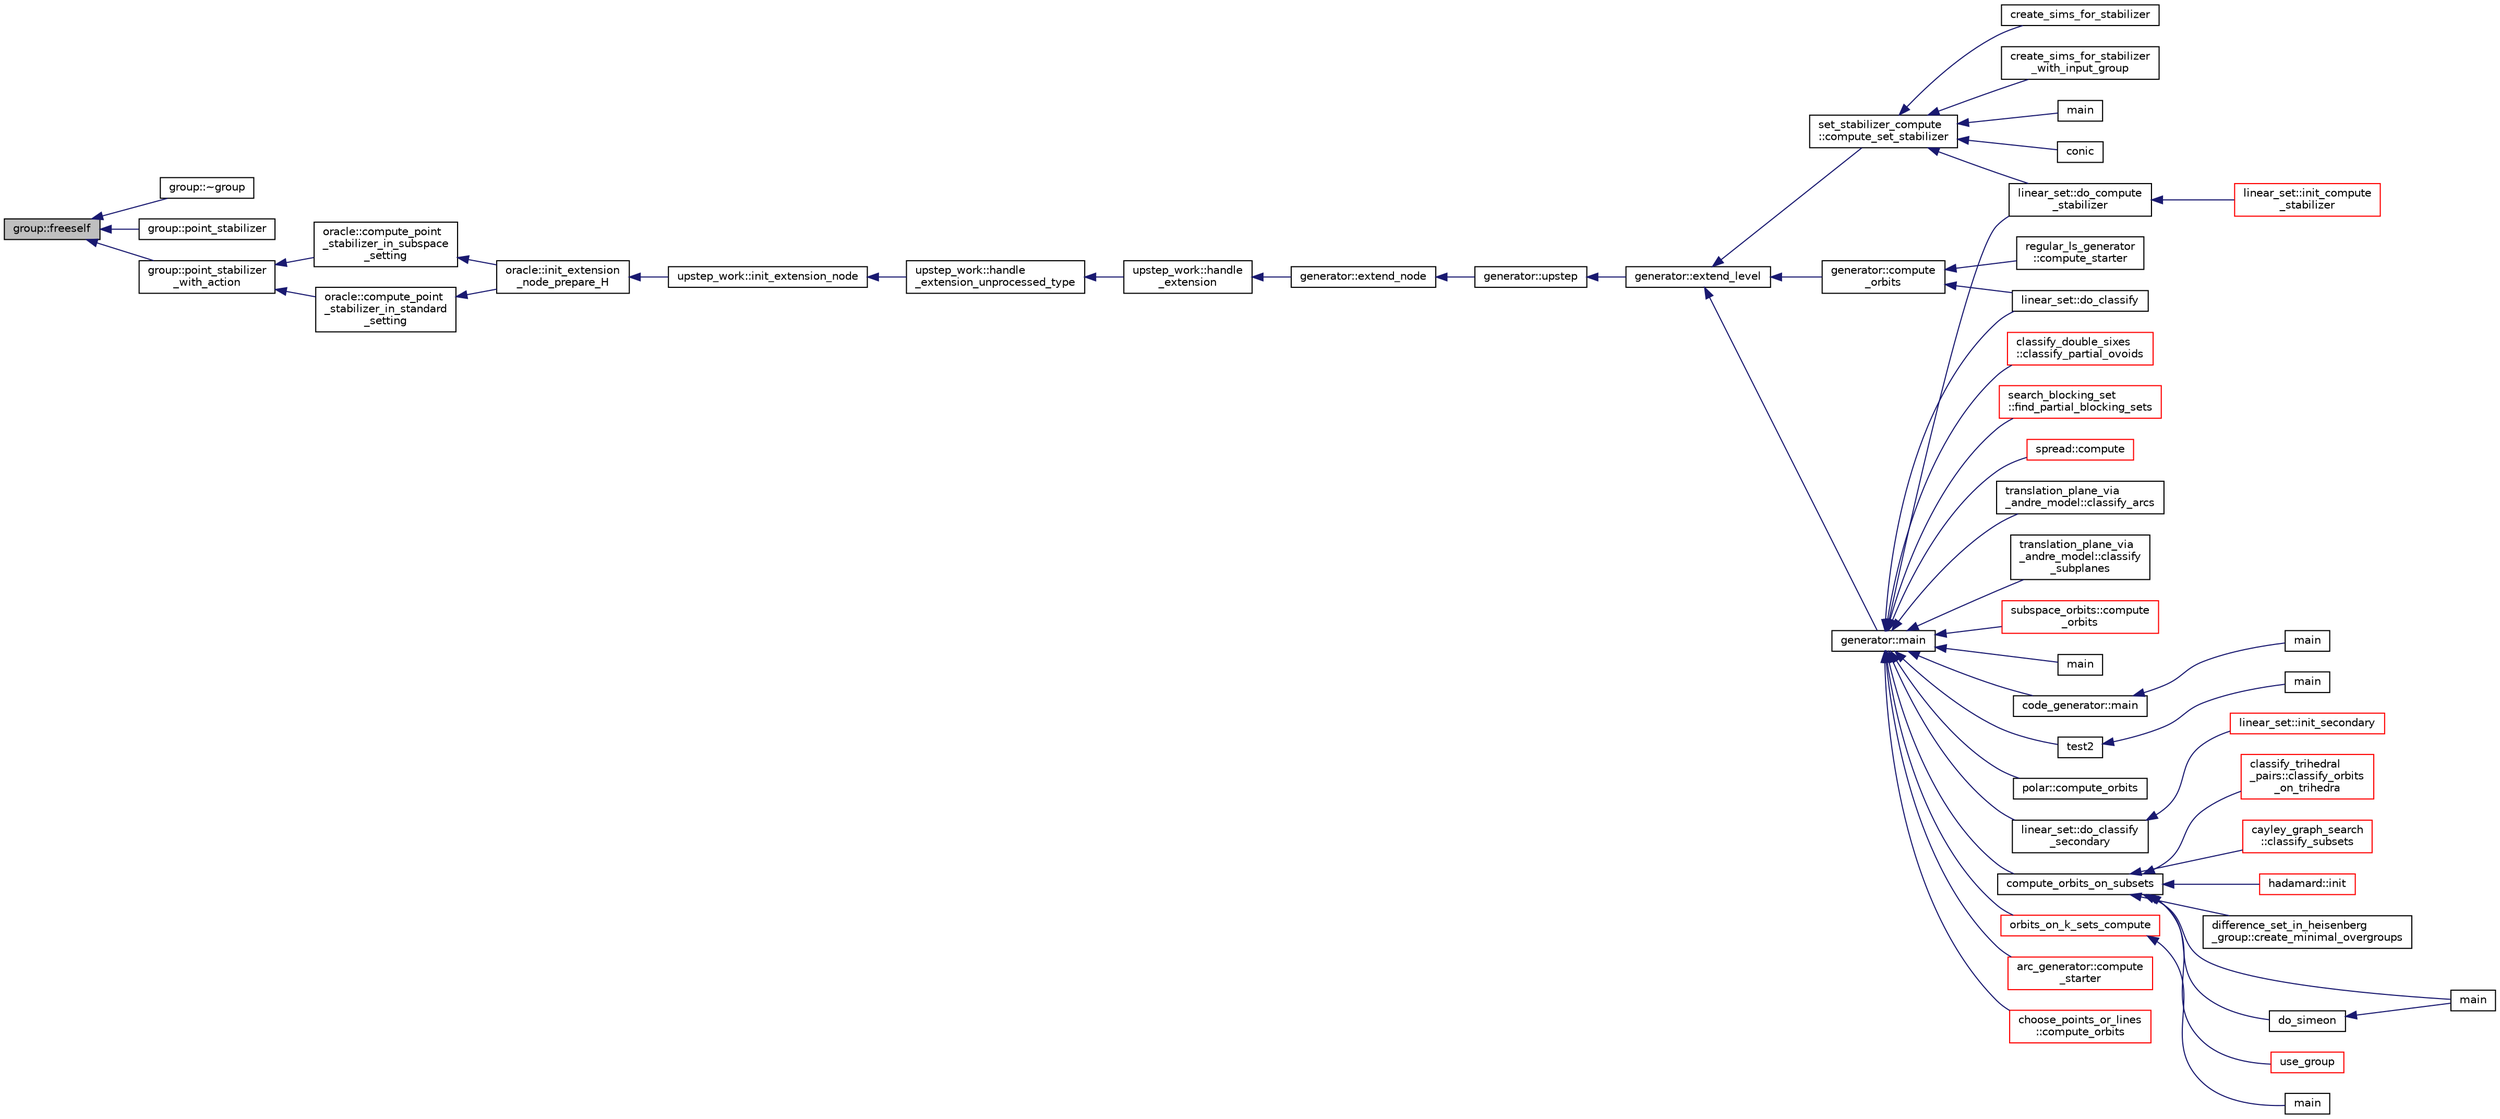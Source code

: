 digraph "group::freeself"
{
  edge [fontname="Helvetica",fontsize="10",labelfontname="Helvetica",labelfontsize="10"];
  node [fontname="Helvetica",fontsize="10",shape=record];
  rankdir="LR";
  Node547 [label="group::freeself",height=0.2,width=0.4,color="black", fillcolor="grey75", style="filled", fontcolor="black"];
  Node547 -> Node548 [dir="back",color="midnightblue",fontsize="10",style="solid",fontname="Helvetica"];
  Node548 [label="group::~group",height=0.2,width=0.4,color="black", fillcolor="white", style="filled",URL="$d1/db7/classgroup.html#a1004fae3de56db559882f3e77623f844"];
  Node547 -> Node549 [dir="back",color="midnightblue",fontsize="10",style="solid",fontname="Helvetica"];
  Node549 [label="group::point_stabilizer",height=0.2,width=0.4,color="black", fillcolor="white", style="filled",URL="$d1/db7/classgroup.html#a36f1034ef2d4a7d1e7a5aed426bd4d16"];
  Node547 -> Node550 [dir="back",color="midnightblue",fontsize="10",style="solid",fontname="Helvetica"];
  Node550 [label="group::point_stabilizer\l_with_action",height=0.2,width=0.4,color="black", fillcolor="white", style="filled",URL="$d1/db7/classgroup.html#a4bf09ea3350d11ee1e0757d0a02ac3cc"];
  Node550 -> Node551 [dir="back",color="midnightblue",fontsize="10",style="solid",fontname="Helvetica"];
  Node551 [label="oracle::compute_point\l_stabilizer_in_subspace\l_setting",height=0.2,width=0.4,color="black", fillcolor="white", style="filled",URL="$d7/da7/classoracle.html#ac88b56b30c84a4b5cd9b75869d468025"];
  Node551 -> Node552 [dir="back",color="midnightblue",fontsize="10",style="solid",fontname="Helvetica"];
  Node552 [label="oracle::init_extension\l_node_prepare_H",height=0.2,width=0.4,color="black", fillcolor="white", style="filled",URL="$d7/da7/classoracle.html#a6a121e9674bbd011685430a95dbc1b77"];
  Node552 -> Node553 [dir="back",color="midnightblue",fontsize="10",style="solid",fontname="Helvetica"];
  Node553 [label="upstep_work::init_extension_node",height=0.2,width=0.4,color="black", fillcolor="white", style="filled",URL="$d2/dd6/classupstep__work.html#ad74931a4c6dc97102d405a755433297d"];
  Node553 -> Node554 [dir="back",color="midnightblue",fontsize="10",style="solid",fontname="Helvetica"];
  Node554 [label="upstep_work::handle\l_extension_unprocessed_type",height=0.2,width=0.4,color="black", fillcolor="white", style="filled",URL="$d2/dd6/classupstep__work.html#a4687dfab87eb7d0646cb79008dd3d32d"];
  Node554 -> Node555 [dir="back",color="midnightblue",fontsize="10",style="solid",fontname="Helvetica"];
  Node555 [label="upstep_work::handle\l_extension",height=0.2,width=0.4,color="black", fillcolor="white", style="filled",URL="$d2/dd6/classupstep__work.html#ad8ba22a74e9884f92e11340b24e6a6d6"];
  Node555 -> Node556 [dir="back",color="midnightblue",fontsize="10",style="solid",fontname="Helvetica"];
  Node556 [label="generator::extend_node",height=0.2,width=0.4,color="black", fillcolor="white", style="filled",URL="$d7/d73/classgenerator.html#ac71fa071cf218f54cdd9306a541744ae"];
  Node556 -> Node557 [dir="back",color="midnightblue",fontsize="10",style="solid",fontname="Helvetica"];
  Node557 [label="generator::upstep",height=0.2,width=0.4,color="black", fillcolor="white", style="filled",URL="$d7/d73/classgenerator.html#ae0f2cebdabc821837f633656d7b0fdfe"];
  Node557 -> Node558 [dir="back",color="midnightblue",fontsize="10",style="solid",fontname="Helvetica"];
  Node558 [label="generator::extend_level",height=0.2,width=0.4,color="black", fillcolor="white", style="filled",URL="$d7/d73/classgenerator.html#a91b84d80ccec0cd2136bc221c30e0f8e"];
  Node558 -> Node559 [dir="back",color="midnightblue",fontsize="10",style="solid",fontname="Helvetica"];
  Node559 [label="set_stabilizer_compute\l::compute_set_stabilizer",height=0.2,width=0.4,color="black", fillcolor="white", style="filled",URL="$d8/dc6/classset__stabilizer__compute.html#ad4f92074322e98c7cd0ed5d4f8486b76"];
  Node559 -> Node560 [dir="back",color="midnightblue",fontsize="10",style="solid",fontname="Helvetica"];
  Node560 [label="main",height=0.2,width=0.4,color="black", fillcolor="white", style="filled",URL="$db/d67/test__hyperoval_8_c.html#a3c04138a5bfe5d72780bb7e82a18e627"];
  Node559 -> Node561 [dir="back",color="midnightblue",fontsize="10",style="solid",fontname="Helvetica"];
  Node561 [label="conic",height=0.2,width=0.4,color="black", fillcolor="white", style="filled",URL="$d4/de8/conic_8_c.html#a96def9474b981a9d5831a9b48d85d652"];
  Node559 -> Node562 [dir="back",color="midnightblue",fontsize="10",style="solid",fontname="Helvetica"];
  Node562 [label="linear_set::do_compute\l_stabilizer",height=0.2,width=0.4,color="black", fillcolor="white", style="filled",URL="$dd/d86/classlinear__set.html#ae8f58ded28fb5370f4459cca42b7463b"];
  Node562 -> Node563 [dir="back",color="midnightblue",fontsize="10",style="solid",fontname="Helvetica"];
  Node563 [label="linear_set::init_compute\l_stabilizer",height=0.2,width=0.4,color="red", fillcolor="white", style="filled",URL="$dd/d86/classlinear__set.html#a0cc3eaec1896fdc977b62e94623b055b"];
  Node559 -> Node565 [dir="back",color="midnightblue",fontsize="10",style="solid",fontname="Helvetica"];
  Node565 [label="create_sims_for_stabilizer",height=0.2,width=0.4,color="black", fillcolor="white", style="filled",URL="$d0/d76/tl__algebra__and__number__theory_8h.html#af2c67d225072549409be710ac3cd30f8"];
  Node559 -> Node566 [dir="back",color="midnightblue",fontsize="10",style="solid",fontname="Helvetica"];
  Node566 [label="create_sims_for_stabilizer\l_with_input_group",height=0.2,width=0.4,color="black", fillcolor="white", style="filled",URL="$d0/d76/tl__algebra__and__number__theory_8h.html#af5482567a8d6ba5c2fe593bf6f7f9a0f"];
  Node558 -> Node567 [dir="back",color="midnightblue",fontsize="10",style="solid",fontname="Helvetica"];
  Node567 [label="generator::compute\l_orbits",height=0.2,width=0.4,color="black", fillcolor="white", style="filled",URL="$d7/d73/classgenerator.html#a23989bc20ecaaed39c4119c758367f40"];
  Node567 -> Node568 [dir="back",color="midnightblue",fontsize="10",style="solid",fontname="Helvetica"];
  Node568 [label="regular_ls_generator\l::compute_starter",height=0.2,width=0.4,color="black", fillcolor="white", style="filled",URL="$d2/dd8/classregular__ls__generator.html#aa38907741058694a73194b02ceb4a53d"];
  Node567 -> Node569 [dir="back",color="midnightblue",fontsize="10",style="solid",fontname="Helvetica"];
  Node569 [label="linear_set::do_classify",height=0.2,width=0.4,color="black", fillcolor="white", style="filled",URL="$dd/d86/classlinear__set.html#a3eb2dbce7fa8b71901dfc12f288ddd0c"];
  Node558 -> Node570 [dir="back",color="midnightblue",fontsize="10",style="solid",fontname="Helvetica"];
  Node570 [label="generator::main",height=0.2,width=0.4,color="black", fillcolor="white", style="filled",URL="$d7/d73/classgenerator.html#a01abff8e9f231bf0d82e2e8e0061f242"];
  Node570 -> Node571 [dir="back",color="midnightblue",fontsize="10",style="solid",fontname="Helvetica"];
  Node571 [label="main",height=0.2,width=0.4,color="black", fillcolor="white", style="filled",URL="$d2/d11/codes_8h.html#a217dbf8b442f20279ea00b898af96f52"];
  Node570 -> Node572 [dir="back",color="midnightblue",fontsize="10",style="solid",fontname="Helvetica"];
  Node572 [label="code_generator::main",height=0.2,width=0.4,color="black", fillcolor="white", style="filled",URL="$db/d37/classcode__generator.html#ab3cf3a306e4032c2b471ac95321c599f"];
  Node572 -> Node573 [dir="back",color="midnightblue",fontsize="10",style="solid",fontname="Helvetica"];
  Node573 [label="main",height=0.2,width=0.4,color="black", fillcolor="white", style="filled",URL="$d4/d4f/codes_8_c.html#a217dbf8b442f20279ea00b898af96f52"];
  Node570 -> Node574 [dir="back",color="midnightblue",fontsize="10",style="solid",fontname="Helvetica"];
  Node574 [label="test2",height=0.2,width=0.4,color="black", fillcolor="white", style="filled",URL="$d9/db0/factor__space_8_c.html#a39d73a812e5fd8f1bc111e948368cb10"];
  Node574 -> Node575 [dir="back",color="midnightblue",fontsize="10",style="solid",fontname="Helvetica"];
  Node575 [label="main",height=0.2,width=0.4,color="black", fillcolor="white", style="filled",URL="$d9/db0/factor__space_8_c.html#a3c04138a5bfe5d72780bb7e82a18e627"];
  Node570 -> Node576 [dir="back",color="midnightblue",fontsize="10",style="solid",fontname="Helvetica"];
  Node576 [label="polar::compute_orbits",height=0.2,width=0.4,color="black", fillcolor="white", style="filled",URL="$da/d1c/classpolar.html#ac4c3c4f95d14c74ff4a3ec3f3479a1da"];
  Node570 -> Node569 [dir="back",color="midnightblue",fontsize="10",style="solid",fontname="Helvetica"];
  Node570 -> Node577 [dir="back",color="midnightblue",fontsize="10",style="solid",fontname="Helvetica"];
  Node577 [label="linear_set::do_classify\l_secondary",height=0.2,width=0.4,color="black", fillcolor="white", style="filled",URL="$dd/d86/classlinear__set.html#a47eb7f9995f3343abd3bdfbf9a9a9162"];
  Node577 -> Node578 [dir="back",color="midnightblue",fontsize="10",style="solid",fontname="Helvetica"];
  Node578 [label="linear_set::init_secondary",height=0.2,width=0.4,color="red", fillcolor="white", style="filled",URL="$dd/d86/classlinear__set.html#a7bf8cd7805559b5762921687a7c1ed97"];
  Node570 -> Node562 [dir="back",color="midnightblue",fontsize="10",style="solid",fontname="Helvetica"];
  Node570 -> Node580 [dir="back",color="midnightblue",fontsize="10",style="solid",fontname="Helvetica"];
  Node580 [label="compute_orbits_on_subsets",height=0.2,width=0.4,color="black", fillcolor="white", style="filled",URL="$d3/d35/snakes__and__ladders__global_8_c.html#af33697aede0480110b1227f727252637"];
  Node580 -> Node581 [dir="back",color="midnightblue",fontsize="10",style="solid",fontname="Helvetica"];
  Node581 [label="cayley_graph_search\l::classify_subsets",height=0.2,width=0.4,color="red", fillcolor="white", style="filled",URL="$de/dae/classcayley__graph__search.html#a4cf8a90752e018a281481ac80ad52c4b"];
  Node580 -> Node584 [dir="back",color="midnightblue",fontsize="10",style="solid",fontname="Helvetica"];
  Node584 [label="hadamard::init",height=0.2,width=0.4,color="red", fillcolor="white", style="filled",URL="$d7/dbb/classhadamard.html#a16af359850b8bdd0d2a73e260d496c33"];
  Node580 -> Node586 [dir="back",color="midnightblue",fontsize="10",style="solid",fontname="Helvetica"];
  Node586 [label="difference_set_in_heisenberg\l_group::create_minimal_overgroups",height=0.2,width=0.4,color="black", fillcolor="white", style="filled",URL="$de/d8a/classdifference__set__in__heisenberg__group.html#a9bde5ad5da3ebaebf98fbfd3e8110b79"];
  Node580 -> Node587 [dir="back",color="midnightblue",fontsize="10",style="solid",fontname="Helvetica"];
  Node587 [label="main",height=0.2,width=0.4,color="black", fillcolor="white", style="filled",URL="$d5/d13/simeon_8_c.html#ae66f6b31b5ad750f1fe042a706a4e3d4"];
  Node580 -> Node588 [dir="back",color="midnightblue",fontsize="10",style="solid",fontname="Helvetica"];
  Node588 [label="do_simeon",height=0.2,width=0.4,color="black", fillcolor="white", style="filled",URL="$d5/d13/simeon_8_c.html#a36cf3f9cb484fa44da7a7dfcbe9385d0"];
  Node588 -> Node587 [dir="back",color="midnightblue",fontsize="10",style="solid",fontname="Helvetica"];
  Node580 -> Node589 [dir="back",color="midnightblue",fontsize="10",style="solid",fontname="Helvetica"];
  Node589 [label="use_group",height=0.2,width=0.4,color="red", fillcolor="white", style="filled",URL="$d9/d9f/all__cliques_8_c.html#aba62531e97173264c39afe2c7857af31"];
  Node580 -> Node591 [dir="back",color="midnightblue",fontsize="10",style="solid",fontname="Helvetica"];
  Node591 [label="classify_trihedral\l_pairs::classify_orbits\l_on_trihedra",height=0.2,width=0.4,color="red", fillcolor="white", style="filled",URL="$d1/d21/classclassify__trihedral__pairs.html#a99625621bfba4bb65b3d60304b306539"];
  Node570 -> Node598 [dir="back",color="midnightblue",fontsize="10",style="solid",fontname="Helvetica"];
  Node598 [label="orbits_on_k_sets_compute",height=0.2,width=0.4,color="red", fillcolor="white", style="filled",URL="$d3/d35/snakes__and__ladders__global_8_c.html#a96743526b15703539d544499276aaa71"];
  Node598 -> Node599 [dir="back",color="midnightblue",fontsize="10",style="solid",fontname="Helvetica"];
  Node599 [label="main",height=0.2,width=0.4,color="black", fillcolor="white", style="filled",URL="$d9/d5f/example__fano__plane_8_c.html#ae66f6b31b5ad750f1fe042a706a4e3d4"];
  Node570 -> Node609 [dir="back",color="midnightblue",fontsize="10",style="solid",fontname="Helvetica"];
  Node609 [label="arc_generator::compute\l_starter",height=0.2,width=0.4,color="red", fillcolor="white", style="filled",URL="$d4/d21/classarc__generator.html#aad1dcec3a1c302e743d574bd1ac857d9"];
  Node570 -> Node614 [dir="back",color="midnightblue",fontsize="10",style="solid",fontname="Helvetica"];
  Node614 [label="choose_points_or_lines\l::compute_orbits",height=0.2,width=0.4,color="red", fillcolor="white", style="filled",URL="$d6/d75/classchoose__points__or__lines.html#adc353e2d41dc8a39563322c8cdd85f61"];
  Node570 -> Node616 [dir="back",color="midnightblue",fontsize="10",style="solid",fontname="Helvetica"];
  Node616 [label="classify_double_sixes\l::classify_partial_ovoids",height=0.2,width=0.4,color="red", fillcolor="white", style="filled",URL="$dd/d23/classclassify__double__sixes.html#a2253fca143a0e8a3e39655eb05668ae9"];
  Node570 -> Node618 [dir="back",color="midnightblue",fontsize="10",style="solid",fontname="Helvetica"];
  Node618 [label="search_blocking_set\l::find_partial_blocking_sets",height=0.2,width=0.4,color="red", fillcolor="white", style="filled",URL="$dc/d36/classsearch__blocking__set.html#ad3fdb3d356db75a02c406bc9d4e9e9b6"];
  Node570 -> Node620 [dir="back",color="midnightblue",fontsize="10",style="solid",fontname="Helvetica"];
  Node620 [label="spread::compute",height=0.2,width=0.4,color="red", fillcolor="white", style="filled",URL="$da/dc1/classspread.html#a9674466d3e03b8dad79882299c638a21"];
  Node570 -> Node622 [dir="back",color="midnightblue",fontsize="10",style="solid",fontname="Helvetica"];
  Node622 [label="translation_plane_via\l_andre_model::classify_arcs",height=0.2,width=0.4,color="black", fillcolor="white", style="filled",URL="$d1/dcc/classtranslation__plane__via__andre__model.html#ac8f002e812a8b152d41e806688601c5e"];
  Node570 -> Node623 [dir="back",color="midnightblue",fontsize="10",style="solid",fontname="Helvetica"];
  Node623 [label="translation_plane_via\l_andre_model::classify\l_subplanes",height=0.2,width=0.4,color="black", fillcolor="white", style="filled",URL="$d1/dcc/classtranslation__plane__via__andre__model.html#a794fefa95f0a7f7b887133375988ee55"];
  Node570 -> Node624 [dir="back",color="midnightblue",fontsize="10",style="solid",fontname="Helvetica"];
  Node624 [label="subspace_orbits::compute\l_orbits",height=0.2,width=0.4,color="red", fillcolor="white", style="filled",URL="$d2/d9f/classsubspace__orbits.html#a2778f8d49cde1675de1ef6acfe180b63"];
  Node550 -> Node626 [dir="back",color="midnightblue",fontsize="10",style="solid",fontname="Helvetica"];
  Node626 [label="oracle::compute_point\l_stabilizer_in_standard\l_setting",height=0.2,width=0.4,color="black", fillcolor="white", style="filled",URL="$d7/da7/classoracle.html#afa7b2b71cd2ccbb807a740d6e1085982"];
  Node626 -> Node552 [dir="back",color="midnightblue",fontsize="10",style="solid",fontname="Helvetica"];
}
